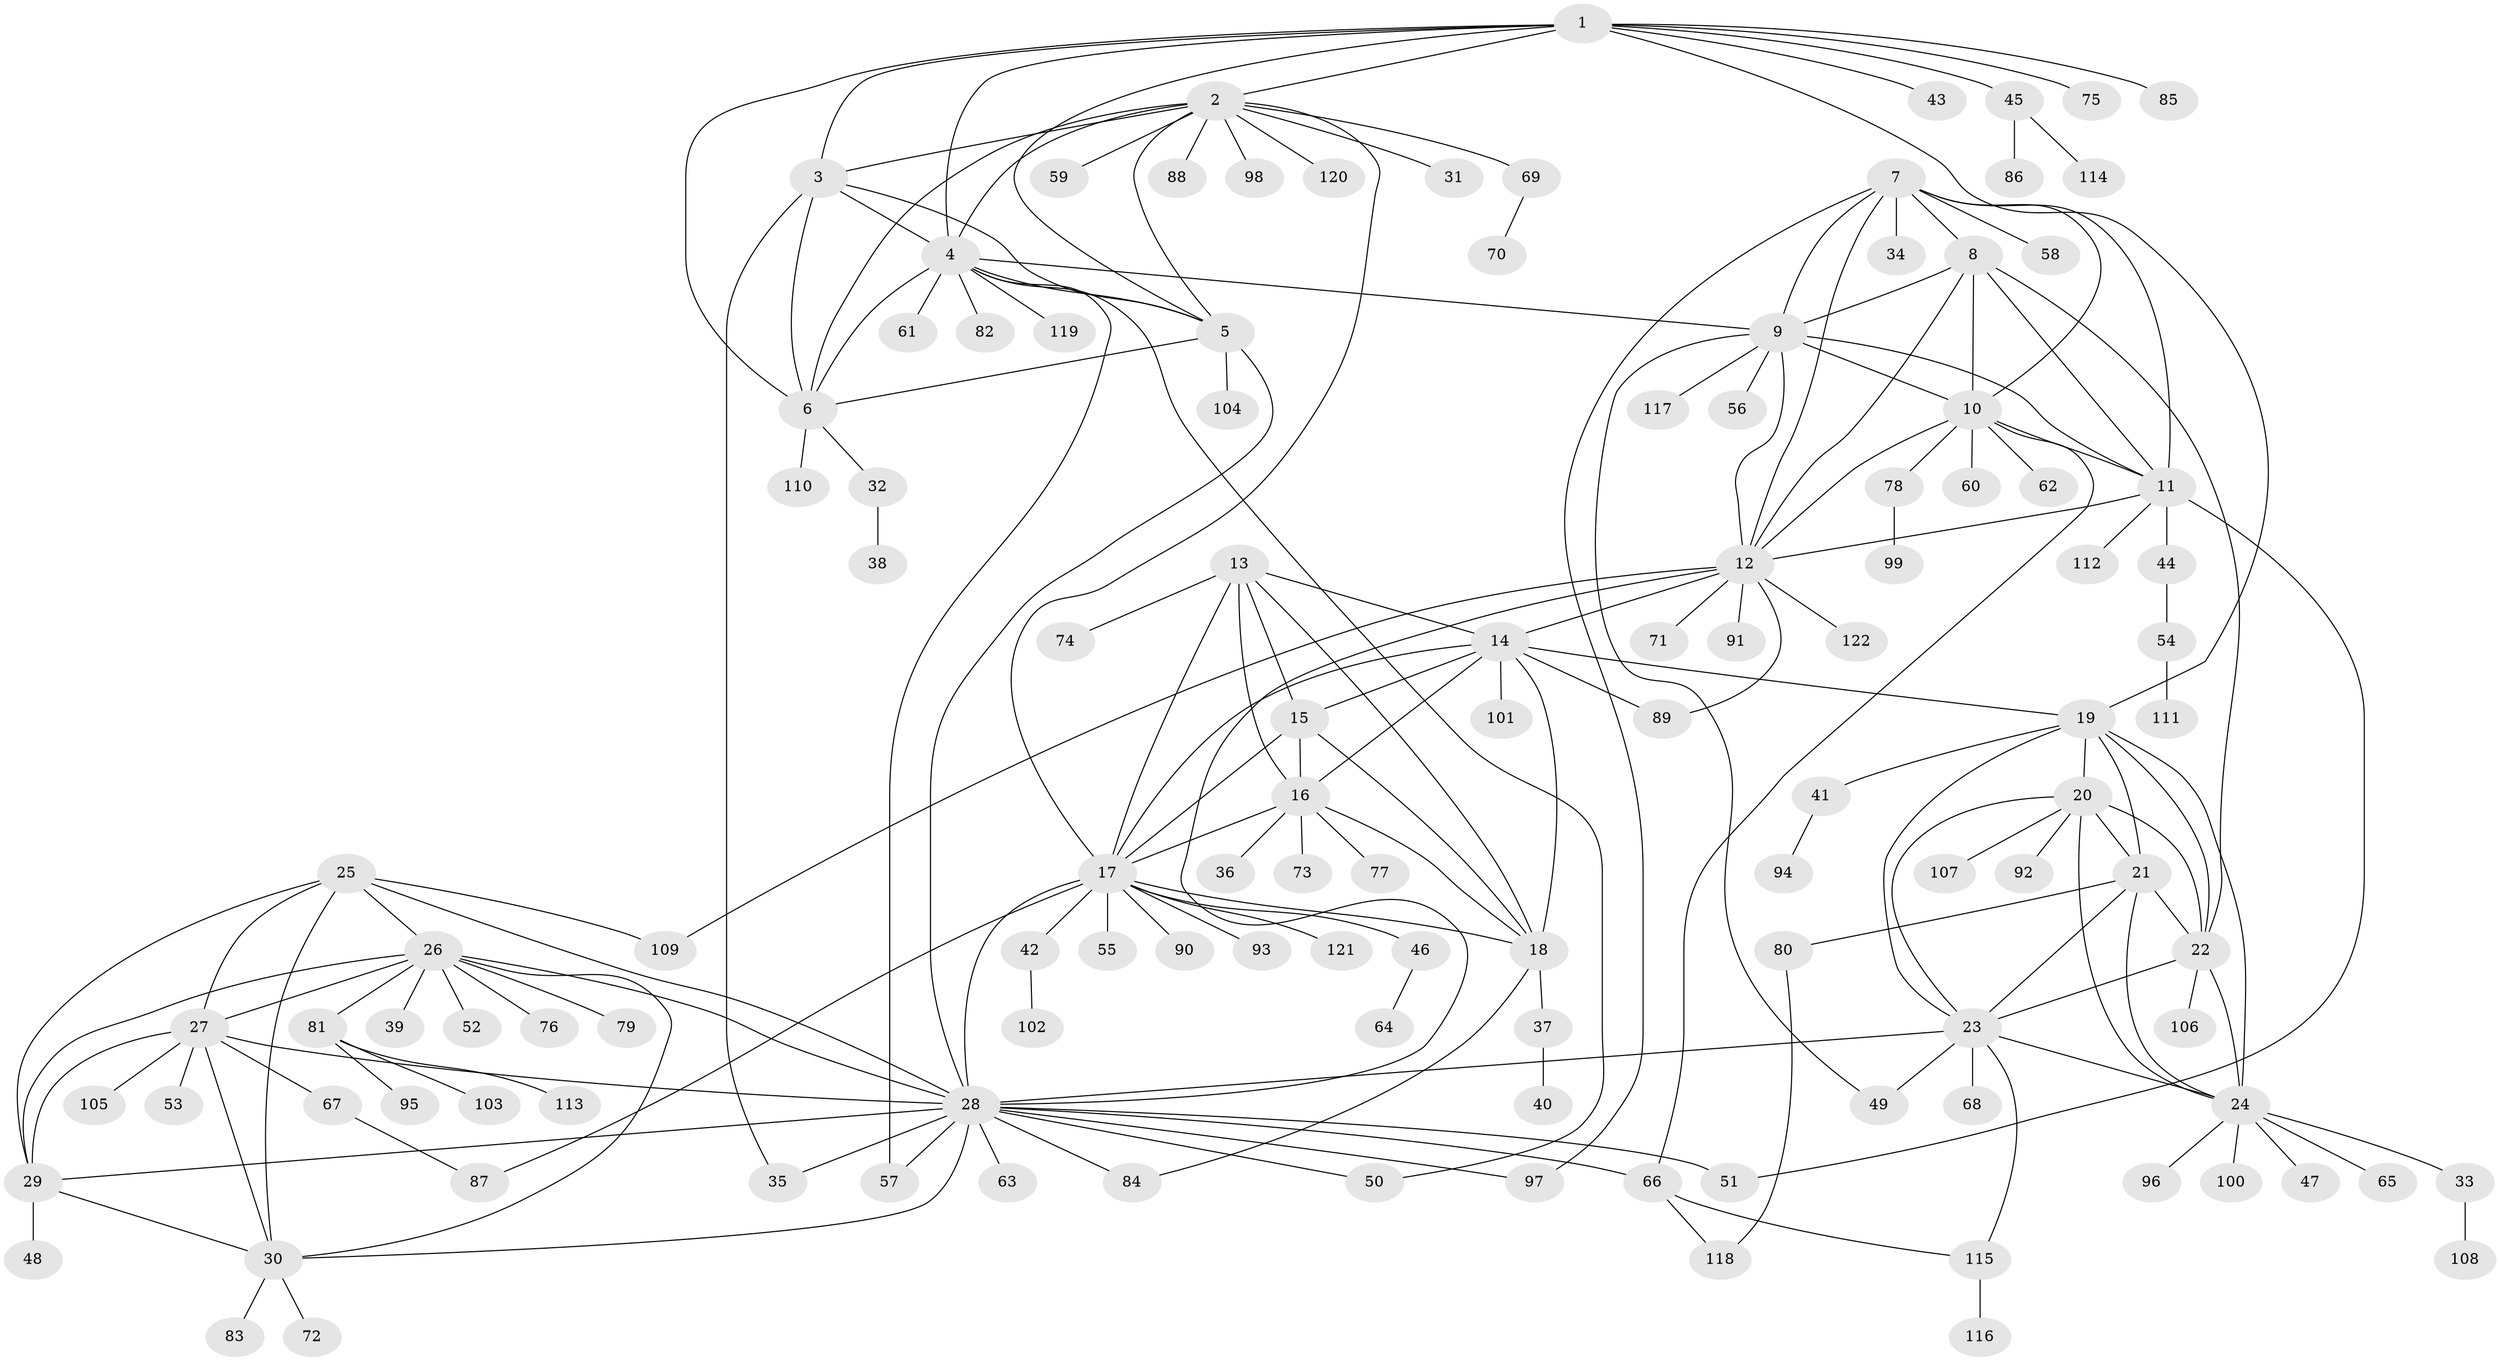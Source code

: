 // Generated by graph-tools (version 1.1) at 2025/02/03/09/25 03:02:45]
// undirected, 122 vertices, 190 edges
graph export_dot {
graph [start="1"]
  node [color=gray90,style=filled];
  1;
  2;
  3;
  4;
  5;
  6;
  7;
  8;
  9;
  10;
  11;
  12;
  13;
  14;
  15;
  16;
  17;
  18;
  19;
  20;
  21;
  22;
  23;
  24;
  25;
  26;
  27;
  28;
  29;
  30;
  31;
  32;
  33;
  34;
  35;
  36;
  37;
  38;
  39;
  40;
  41;
  42;
  43;
  44;
  45;
  46;
  47;
  48;
  49;
  50;
  51;
  52;
  53;
  54;
  55;
  56;
  57;
  58;
  59;
  60;
  61;
  62;
  63;
  64;
  65;
  66;
  67;
  68;
  69;
  70;
  71;
  72;
  73;
  74;
  75;
  76;
  77;
  78;
  79;
  80;
  81;
  82;
  83;
  84;
  85;
  86;
  87;
  88;
  89;
  90;
  91;
  92;
  93;
  94;
  95;
  96;
  97;
  98;
  99;
  100;
  101;
  102;
  103;
  104;
  105;
  106;
  107;
  108;
  109;
  110;
  111;
  112;
  113;
  114;
  115;
  116;
  117;
  118;
  119;
  120;
  121;
  122;
  1 -- 2;
  1 -- 3;
  1 -- 4;
  1 -- 5;
  1 -- 6;
  1 -- 19;
  1 -- 43;
  1 -- 45;
  1 -- 75;
  1 -- 85;
  2 -- 3;
  2 -- 4;
  2 -- 5;
  2 -- 6;
  2 -- 17;
  2 -- 31;
  2 -- 59;
  2 -- 69;
  2 -- 88;
  2 -- 98;
  2 -- 120;
  3 -- 4;
  3 -- 5;
  3 -- 6;
  3 -- 35;
  4 -- 5;
  4 -- 6;
  4 -- 9;
  4 -- 50;
  4 -- 57;
  4 -- 61;
  4 -- 82;
  4 -- 119;
  5 -- 6;
  5 -- 28;
  5 -- 104;
  6 -- 32;
  6 -- 110;
  7 -- 8;
  7 -- 9;
  7 -- 10;
  7 -- 11;
  7 -- 12;
  7 -- 34;
  7 -- 58;
  7 -- 97;
  8 -- 9;
  8 -- 10;
  8 -- 11;
  8 -- 12;
  8 -- 22;
  9 -- 10;
  9 -- 11;
  9 -- 12;
  9 -- 49;
  9 -- 56;
  9 -- 117;
  10 -- 11;
  10 -- 12;
  10 -- 60;
  10 -- 62;
  10 -- 66;
  10 -- 78;
  11 -- 12;
  11 -- 44;
  11 -- 51;
  11 -- 112;
  12 -- 14;
  12 -- 28;
  12 -- 71;
  12 -- 89;
  12 -- 91;
  12 -- 109;
  12 -- 122;
  13 -- 14;
  13 -- 15;
  13 -- 16;
  13 -- 17;
  13 -- 18;
  13 -- 74;
  14 -- 15;
  14 -- 16;
  14 -- 17;
  14 -- 18;
  14 -- 19;
  14 -- 89;
  14 -- 101;
  15 -- 16;
  15 -- 17;
  15 -- 18;
  16 -- 17;
  16 -- 18;
  16 -- 36;
  16 -- 73;
  16 -- 77;
  17 -- 18;
  17 -- 28;
  17 -- 42;
  17 -- 46;
  17 -- 55;
  17 -- 87;
  17 -- 90;
  17 -- 93;
  17 -- 121;
  18 -- 37;
  18 -- 84;
  19 -- 20;
  19 -- 21;
  19 -- 22;
  19 -- 23;
  19 -- 24;
  19 -- 41;
  20 -- 21;
  20 -- 22;
  20 -- 23;
  20 -- 24;
  20 -- 92;
  20 -- 107;
  21 -- 22;
  21 -- 23;
  21 -- 24;
  21 -- 80;
  22 -- 23;
  22 -- 24;
  22 -- 106;
  23 -- 24;
  23 -- 28;
  23 -- 49;
  23 -- 68;
  23 -- 115;
  24 -- 33;
  24 -- 47;
  24 -- 65;
  24 -- 96;
  24 -- 100;
  25 -- 26;
  25 -- 27;
  25 -- 28;
  25 -- 29;
  25 -- 30;
  25 -- 109;
  26 -- 27;
  26 -- 28;
  26 -- 29;
  26 -- 30;
  26 -- 39;
  26 -- 52;
  26 -- 76;
  26 -- 79;
  26 -- 81;
  27 -- 28;
  27 -- 29;
  27 -- 30;
  27 -- 53;
  27 -- 67;
  27 -- 105;
  28 -- 29;
  28 -- 30;
  28 -- 35;
  28 -- 50;
  28 -- 51;
  28 -- 57;
  28 -- 63;
  28 -- 66;
  28 -- 84;
  28 -- 97;
  29 -- 30;
  29 -- 48;
  30 -- 72;
  30 -- 83;
  32 -- 38;
  33 -- 108;
  37 -- 40;
  41 -- 94;
  42 -- 102;
  44 -- 54;
  45 -- 86;
  45 -- 114;
  46 -- 64;
  54 -- 111;
  66 -- 115;
  66 -- 118;
  67 -- 87;
  69 -- 70;
  78 -- 99;
  80 -- 118;
  81 -- 95;
  81 -- 103;
  81 -- 113;
  115 -- 116;
}
